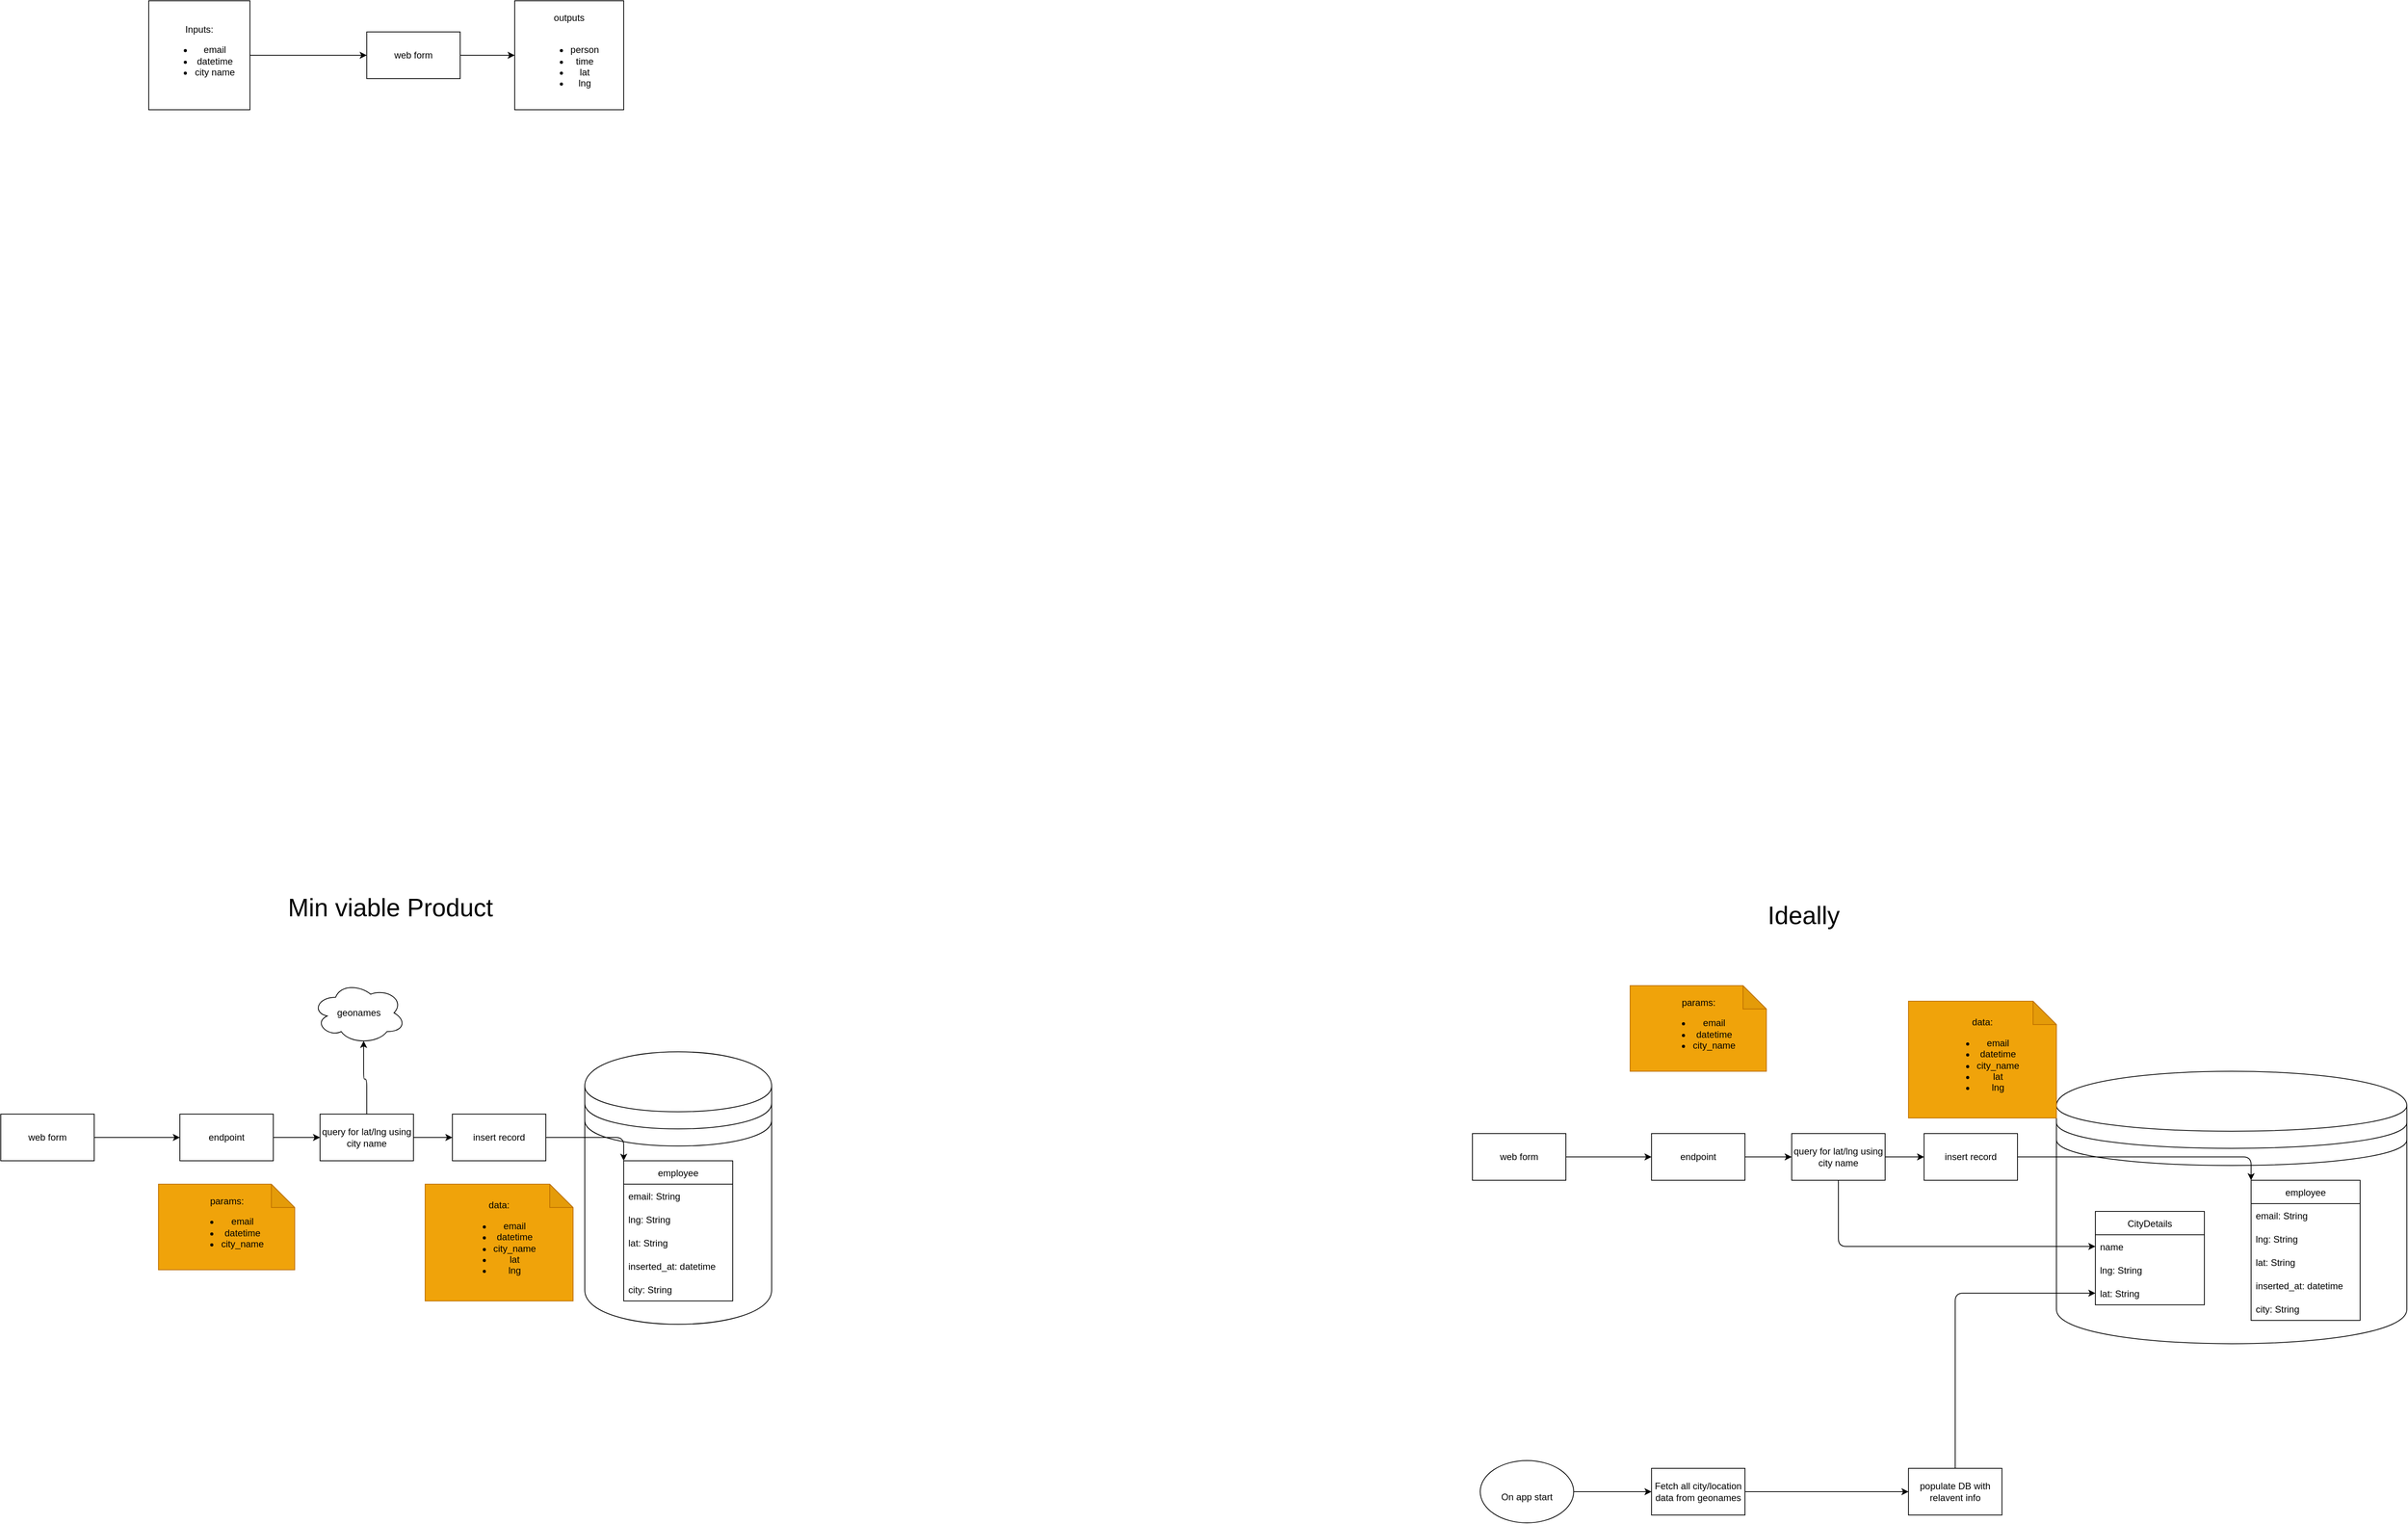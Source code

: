 <mxfile>
    <diagram id="HHQAsWWr8NNUW2gNQt7V" name="Page-1">
        <mxGraphModel dx="5085" dy="1675" grid="1" gridSize="10" guides="1" tooltips="1" connect="1" arrows="1" fold="1" page="1" pageScale="1" pageWidth="850" pageHeight="1100" math="0" shadow="0">
            <root>
                <mxCell id="0"/>
                <mxCell id="1" parent="0"/>
                <mxCell id="6" style="edgeStyle=none;html=1;entryX=0;entryY=0.5;entryDx=0;entryDy=0;" parent="1" source="2" target="5" edge="1">
                    <mxGeometry relative="1" as="geometry"/>
                </mxCell>
                <mxCell id="2" value="web form" style="whiteSpace=wrap;html=1;" parent="1" vertex="1">
                    <mxGeometry x="430" y="90" width="120" height="60" as="geometry"/>
                </mxCell>
                <mxCell id="4" style="edgeStyle=none;html=1;entryX=0;entryY=0.5;entryDx=0;entryDy=0;" parent="1" source="3" target="2" edge="1">
                    <mxGeometry relative="1" as="geometry"/>
                </mxCell>
                <mxCell id="3" value="Inputs:&lt;br&gt;&lt;ul&gt;&lt;li&gt;email&lt;/li&gt;&lt;li&gt;datetime&lt;/li&gt;&lt;li&gt;city name&lt;/li&gt;&lt;/ul&gt;" style="whiteSpace=wrap;html=1;" parent="1" vertex="1">
                    <mxGeometry x="150" y="50" width="130" height="140" as="geometry"/>
                </mxCell>
                <mxCell id="5" value="outputs&lt;br&gt;&lt;br&gt;&lt;ul&gt;&lt;li&gt;person&lt;/li&gt;&lt;li&gt;time&lt;/li&gt;&lt;li&gt;lat&lt;/li&gt;&lt;li&gt;lng&lt;/li&gt;&lt;/ul&gt;" style="whiteSpace=wrap;html=1;" parent="1" vertex="1">
                    <mxGeometry x="620" y="50" width="140" height="140" as="geometry"/>
                </mxCell>
                <mxCell id="7" value="" style="shape=datastore;whiteSpace=wrap;html=1;" parent="1" vertex="1">
                    <mxGeometry x="710" y="1400" width="240" height="350" as="geometry"/>
                </mxCell>
                <mxCell id="10" style="edgeStyle=none;html=1;entryX=0;entryY=0.5;entryDx=0;entryDy=0;" parent="1" source="8" target="9" edge="1">
                    <mxGeometry relative="1" as="geometry"/>
                </mxCell>
                <mxCell id="8" value="web form" style="whiteSpace=wrap;html=1;" parent="1" vertex="1">
                    <mxGeometry x="-40" y="1480" width="120" height="60" as="geometry"/>
                </mxCell>
                <mxCell id="22" style="edgeStyle=orthogonalEdgeStyle;html=1;" parent="1" source="9" target="19" edge="1">
                    <mxGeometry relative="1" as="geometry"/>
                </mxCell>
                <mxCell id="9" value="endpoint" style="whiteSpace=wrap;html=1;" parent="1" vertex="1">
                    <mxGeometry x="190" y="1480" width="120" height="60" as="geometry"/>
                </mxCell>
                <mxCell id="12" value="geonames" style="ellipse;shape=cloud;whiteSpace=wrap;html=1;" parent="1" vertex="1">
                    <mxGeometry x="360" y="1310" width="120" height="80" as="geometry"/>
                </mxCell>
                <mxCell id="13" value="employee" style="swimlane;fontStyle=0;childLayout=stackLayout;horizontal=1;startSize=30;horizontalStack=0;resizeParent=1;resizeParentMax=0;resizeLast=0;collapsible=1;marginBottom=0;" parent="1" vertex="1">
                    <mxGeometry x="760" y="1540" width="140" height="180" as="geometry"/>
                </mxCell>
                <mxCell id="14" value="email: String" style="text;strokeColor=none;fillColor=none;align=left;verticalAlign=middle;spacingLeft=4;spacingRight=4;overflow=hidden;points=[[0,0.5],[1,0.5]];portConstraint=eastwest;rotatable=0;" parent="13" vertex="1">
                    <mxGeometry y="30" width="140" height="30" as="geometry"/>
                </mxCell>
                <mxCell id="15" value="lng: String" style="text;strokeColor=none;fillColor=none;align=left;verticalAlign=middle;spacingLeft=4;spacingRight=4;overflow=hidden;points=[[0,0.5],[1,0.5]];portConstraint=eastwest;rotatable=0;" parent="13" vertex="1">
                    <mxGeometry y="60" width="140" height="30" as="geometry"/>
                </mxCell>
                <mxCell id="16" value="lat: String" style="text;strokeColor=none;fillColor=none;align=left;verticalAlign=middle;spacingLeft=4;spacingRight=4;overflow=hidden;points=[[0,0.5],[1,0.5]];portConstraint=eastwest;rotatable=0;" parent="13" vertex="1">
                    <mxGeometry y="90" width="140" height="30" as="geometry"/>
                </mxCell>
                <mxCell id="17" value="inserted_at: datetime" style="text;strokeColor=none;fillColor=none;align=left;verticalAlign=middle;spacingLeft=4;spacingRight=4;overflow=hidden;points=[[0,0.5],[1,0.5]];portConstraint=eastwest;rotatable=0;" parent="13" vertex="1">
                    <mxGeometry y="120" width="140" height="30" as="geometry"/>
                </mxCell>
                <mxCell id="18" value="city: String" style="text;strokeColor=none;fillColor=none;align=left;verticalAlign=middle;spacingLeft=4;spacingRight=4;overflow=hidden;points=[[0,0.5],[1,0.5]];portConstraint=eastwest;rotatable=0;" parent="13" vertex="1">
                    <mxGeometry y="150" width="140" height="30" as="geometry"/>
                </mxCell>
                <mxCell id="23" style="edgeStyle=orthogonalEdgeStyle;html=1;entryX=0.55;entryY=0.95;entryDx=0;entryDy=0;entryPerimeter=0;" parent="1" source="19" target="12" edge="1">
                    <mxGeometry relative="1" as="geometry"/>
                </mxCell>
                <mxCell id="25" style="edgeStyle=orthogonalEdgeStyle;html=1;entryX=0;entryY=0.5;entryDx=0;entryDy=0;" parent="1" source="19" target="24" edge="1">
                    <mxGeometry relative="1" as="geometry"/>
                </mxCell>
                <mxCell id="19" value="query for lat/lng using city name" style="whiteSpace=wrap;html=1;" parent="1" vertex="1">
                    <mxGeometry x="370" y="1480" width="120" height="60" as="geometry"/>
                </mxCell>
                <mxCell id="26" style="edgeStyle=orthogonalEdgeStyle;html=1;entryX=0;entryY=0;entryDx=0;entryDy=0;" parent="1" source="24" target="13" edge="1">
                    <mxGeometry relative="1" as="geometry"/>
                </mxCell>
                <mxCell id="24" value="insert record" style="whiteSpace=wrap;html=1;" parent="1" vertex="1">
                    <mxGeometry x="540" y="1480" width="120" height="60" as="geometry"/>
                </mxCell>
                <mxCell id="28" value="&lt;span style=&quot;color: rgb(0 , 0 , 0)&quot;&gt;params:&lt;/span&gt;&lt;br style=&quot;color: rgb(0 , 0 , 0)&quot;&gt;&lt;ul style=&quot;color: rgb(0 , 0 , 0)&quot;&gt;&lt;li&gt;email&lt;/li&gt;&lt;li&gt;datetime&lt;/li&gt;&lt;li&gt;city_name&lt;/li&gt;&lt;/ul&gt;" style="shape=note;whiteSpace=wrap;html=1;backgroundOutline=1;darkOpacity=0.05;fillColor=#f0a30a;fontColor=#000000;strokeColor=#BD7000;" parent="1" vertex="1">
                    <mxGeometry x="162.5" y="1570" width="175" height="110" as="geometry"/>
                </mxCell>
                <mxCell id="29" value="&lt;span style=&quot;color: rgb(0 , 0 , 0)&quot;&gt;data:&lt;/span&gt;&lt;br style=&quot;color: rgb(0 , 0 , 0)&quot;&gt;&lt;ul style=&quot;color: rgb(0 , 0 , 0)&quot;&gt;&lt;li&gt;email&lt;/li&gt;&lt;li&gt;datetime&lt;/li&gt;&lt;li&gt;city_name&lt;/li&gt;&lt;li&gt;lat&lt;/li&gt;&lt;li&gt;lng&lt;/li&gt;&lt;/ul&gt;" style="shape=note;whiteSpace=wrap;html=1;backgroundOutline=1;darkOpacity=0.05;fillColor=#f0a30a;fontColor=#000000;strokeColor=#BD7000;" parent="1" vertex="1">
                    <mxGeometry x="505" y="1570" width="190" height="150" as="geometry"/>
                </mxCell>
                <mxCell id="30" value="" style="shape=datastore;whiteSpace=wrap;html=1;" vertex="1" parent="1">
                    <mxGeometry x="2600" y="1425" width="450" height="350" as="geometry"/>
                </mxCell>
                <mxCell id="31" style="edgeStyle=none;html=1;entryX=0;entryY=0.5;entryDx=0;entryDy=0;" edge="1" parent="1" source="32" target="34">
                    <mxGeometry relative="1" as="geometry"/>
                </mxCell>
                <mxCell id="32" value="web form" style="whiteSpace=wrap;html=1;" vertex="1" parent="1">
                    <mxGeometry x="1850" y="1505" width="120" height="60" as="geometry"/>
                </mxCell>
                <mxCell id="33" style="edgeStyle=orthogonalEdgeStyle;html=1;" edge="1" parent="1" source="34" target="44">
                    <mxGeometry relative="1" as="geometry"/>
                </mxCell>
                <mxCell id="34" value="endpoint" style="whiteSpace=wrap;html=1;" vertex="1" parent="1">
                    <mxGeometry x="2080" y="1505" width="120" height="60" as="geometry"/>
                </mxCell>
                <mxCell id="36" value="employee" style="swimlane;fontStyle=0;childLayout=stackLayout;horizontal=1;startSize=30;horizontalStack=0;resizeParent=1;resizeParentMax=0;resizeLast=0;collapsible=1;marginBottom=0;" vertex="1" parent="1">
                    <mxGeometry x="2850" y="1565" width="140" height="180" as="geometry"/>
                </mxCell>
                <mxCell id="37" value="email: String" style="text;strokeColor=none;fillColor=none;align=left;verticalAlign=middle;spacingLeft=4;spacingRight=4;overflow=hidden;points=[[0,0.5],[1,0.5]];portConstraint=eastwest;rotatable=0;" vertex="1" parent="36">
                    <mxGeometry y="30" width="140" height="30" as="geometry"/>
                </mxCell>
                <mxCell id="38" value="lng: String" style="text;strokeColor=none;fillColor=none;align=left;verticalAlign=middle;spacingLeft=4;spacingRight=4;overflow=hidden;points=[[0,0.5],[1,0.5]];portConstraint=eastwest;rotatable=0;" vertex="1" parent="36">
                    <mxGeometry y="60" width="140" height="30" as="geometry"/>
                </mxCell>
                <mxCell id="39" value="lat: String" style="text;strokeColor=none;fillColor=none;align=left;verticalAlign=middle;spacingLeft=4;spacingRight=4;overflow=hidden;points=[[0,0.5],[1,0.5]];portConstraint=eastwest;rotatable=0;" vertex="1" parent="36">
                    <mxGeometry y="90" width="140" height="30" as="geometry"/>
                </mxCell>
                <mxCell id="40" value="inserted_at: datetime" style="text;strokeColor=none;fillColor=none;align=left;verticalAlign=middle;spacingLeft=4;spacingRight=4;overflow=hidden;points=[[0,0.5],[1,0.5]];portConstraint=eastwest;rotatable=0;" vertex="1" parent="36">
                    <mxGeometry y="120" width="140" height="30" as="geometry"/>
                </mxCell>
                <mxCell id="41" value="city: String" style="text;strokeColor=none;fillColor=none;align=left;verticalAlign=middle;spacingLeft=4;spacingRight=4;overflow=hidden;points=[[0,0.5],[1,0.5]];portConstraint=eastwest;rotatable=0;" vertex="1" parent="36">
                    <mxGeometry y="150" width="140" height="30" as="geometry"/>
                </mxCell>
                <mxCell id="43" style="edgeStyle=orthogonalEdgeStyle;html=1;entryX=0;entryY=0.5;entryDx=0;entryDy=0;" edge="1" parent="1" source="44" target="46">
                    <mxGeometry relative="1" as="geometry"/>
                </mxCell>
                <mxCell id="69" style="edgeStyle=orthogonalEdgeStyle;html=1;entryX=0;entryY=0.5;entryDx=0;entryDy=0;fontSize=12;" edge="1" parent="1" source="44" target="51">
                    <mxGeometry relative="1" as="geometry"/>
                </mxCell>
                <mxCell id="44" value="query for lat/lng using city name" style="whiteSpace=wrap;html=1;" vertex="1" parent="1">
                    <mxGeometry x="2260" y="1505" width="120" height="60" as="geometry"/>
                </mxCell>
                <mxCell id="70" style="edgeStyle=orthogonalEdgeStyle;html=1;entryX=0;entryY=0;entryDx=0;entryDy=0;fontSize=12;" edge="1" parent="1" source="46" target="36">
                    <mxGeometry relative="1" as="geometry"/>
                </mxCell>
                <mxCell id="46" value="insert record" style="whiteSpace=wrap;html=1;" vertex="1" parent="1">
                    <mxGeometry x="2430" y="1505" width="120" height="60" as="geometry"/>
                </mxCell>
                <mxCell id="47" value="&lt;span style=&quot;color: rgb(0 , 0 , 0)&quot;&gt;params:&lt;/span&gt;&lt;br style=&quot;color: rgb(0 , 0 , 0)&quot;&gt;&lt;ul style=&quot;color: rgb(0 , 0 , 0)&quot;&gt;&lt;li&gt;email&lt;/li&gt;&lt;li&gt;datetime&lt;/li&gt;&lt;li&gt;city_name&lt;/li&gt;&lt;/ul&gt;" style="shape=note;whiteSpace=wrap;html=1;backgroundOutline=1;darkOpacity=0.05;fillColor=#f0a30a;fontColor=#000000;strokeColor=#BD7000;" vertex="1" parent="1">
                    <mxGeometry x="2052.5" y="1315" width="175" height="110" as="geometry"/>
                </mxCell>
                <mxCell id="48" value="&lt;span style=&quot;color: rgb(0 , 0 , 0)&quot;&gt;data:&lt;/span&gt;&lt;br style=&quot;color: rgb(0 , 0 , 0)&quot;&gt;&lt;ul style=&quot;color: rgb(0 , 0 , 0)&quot;&gt;&lt;li&gt;email&lt;/li&gt;&lt;li&gt;datetime&lt;/li&gt;&lt;li&gt;city_name&lt;/li&gt;&lt;li&gt;lat&lt;/li&gt;&lt;li&gt;lng&lt;/li&gt;&lt;/ul&gt;" style="shape=note;whiteSpace=wrap;html=1;backgroundOutline=1;darkOpacity=0.05;fillColor=#f0a30a;fontColor=#000000;strokeColor=#BD7000;" vertex="1" parent="1">
                    <mxGeometry x="2410" y="1335" width="190" height="150" as="geometry"/>
                </mxCell>
                <mxCell id="49" value="&lt;font style=&quot;font-size: 32px&quot;&gt;Ideally&lt;/font&gt;" style="text;html=1;align=center;verticalAlign=middle;resizable=0;points=[];autosize=1;strokeColor=none;fillColor=none;" vertex="1" parent="1">
                    <mxGeometry x="2220" y="1210" width="110" height="30" as="geometry"/>
                </mxCell>
                <mxCell id="50" value="CityDetails" style="swimlane;fontStyle=0;childLayout=stackLayout;horizontal=1;startSize=30;horizontalStack=0;resizeParent=1;resizeParentMax=0;resizeLast=0;collapsible=1;marginBottom=0;" vertex="1" parent="1">
                    <mxGeometry x="2650" y="1605" width="140" height="120" as="geometry"/>
                </mxCell>
                <mxCell id="51" value="name" style="text;strokeColor=none;fillColor=none;align=left;verticalAlign=middle;spacingLeft=4;spacingRight=4;overflow=hidden;points=[[0,0.5],[1,0.5]];portConstraint=eastwest;rotatable=0;" vertex="1" parent="50">
                    <mxGeometry y="30" width="140" height="30" as="geometry"/>
                </mxCell>
                <mxCell id="52" value="lng: String" style="text;strokeColor=none;fillColor=none;align=left;verticalAlign=middle;spacingLeft=4;spacingRight=4;overflow=hidden;points=[[0,0.5],[1,0.5]];portConstraint=eastwest;rotatable=0;" vertex="1" parent="50">
                    <mxGeometry y="60" width="140" height="30" as="geometry"/>
                </mxCell>
                <mxCell id="53" value="lat: String" style="text;strokeColor=none;fillColor=none;align=left;verticalAlign=middle;spacingLeft=4;spacingRight=4;overflow=hidden;points=[[0,0.5],[1,0.5]];portConstraint=eastwest;rotatable=0;" vertex="1" parent="50">
                    <mxGeometry y="90" width="140" height="30" as="geometry"/>
                </mxCell>
                <mxCell id="66" style="edgeStyle=none;html=1;fontSize=12;" edge="1" parent="1" source="56" target="65">
                    <mxGeometry relative="1" as="geometry"/>
                </mxCell>
                <mxCell id="56" value="Fetch all city/location data from geonames" style="whiteSpace=wrap;html=1;" vertex="1" parent="1">
                    <mxGeometry x="2080" y="1935" width="120" height="60" as="geometry"/>
                </mxCell>
                <mxCell id="63" style="edgeStyle=none;html=1;entryX=0;entryY=0.5;entryDx=0;entryDy=0;fontSize=12;" edge="1" parent="1" source="57" target="56">
                    <mxGeometry relative="1" as="geometry"/>
                </mxCell>
                <mxCell id="57" value="&lt;span style=&quot;font-size: 12px&quot;&gt;On app start&lt;/span&gt;" style="ellipse;whiteSpace=wrap;html=1;fontSize=32;" vertex="1" parent="1">
                    <mxGeometry x="1860" y="1925" width="120" height="80" as="geometry"/>
                </mxCell>
                <mxCell id="68" style="edgeStyle=orthogonalEdgeStyle;html=1;entryX=0;entryY=0.5;entryDx=0;entryDy=0;fontSize=12;" edge="1" parent="1" source="65" target="53">
                    <mxGeometry relative="1" as="geometry"/>
                </mxCell>
                <mxCell id="65" value="populate DB with relavent info" style="whiteSpace=wrap;html=1;" vertex="1" parent="1">
                    <mxGeometry x="2410" y="1935" width="120" height="60" as="geometry"/>
                </mxCell>
                <mxCell id="71" value="&lt;span style=&quot;font-size: 32px&quot;&gt;Min viable Product&lt;/span&gt;" style="text;html=1;align=center;verticalAlign=middle;resizable=0;points=[];autosize=1;strokeColor=none;fillColor=none;" vertex="1" parent="1">
                    <mxGeometry x="320" y="1200" width="280" height="30" as="geometry"/>
                </mxCell>
            </root>
        </mxGraphModel>
    </diagram>
</mxfile>
